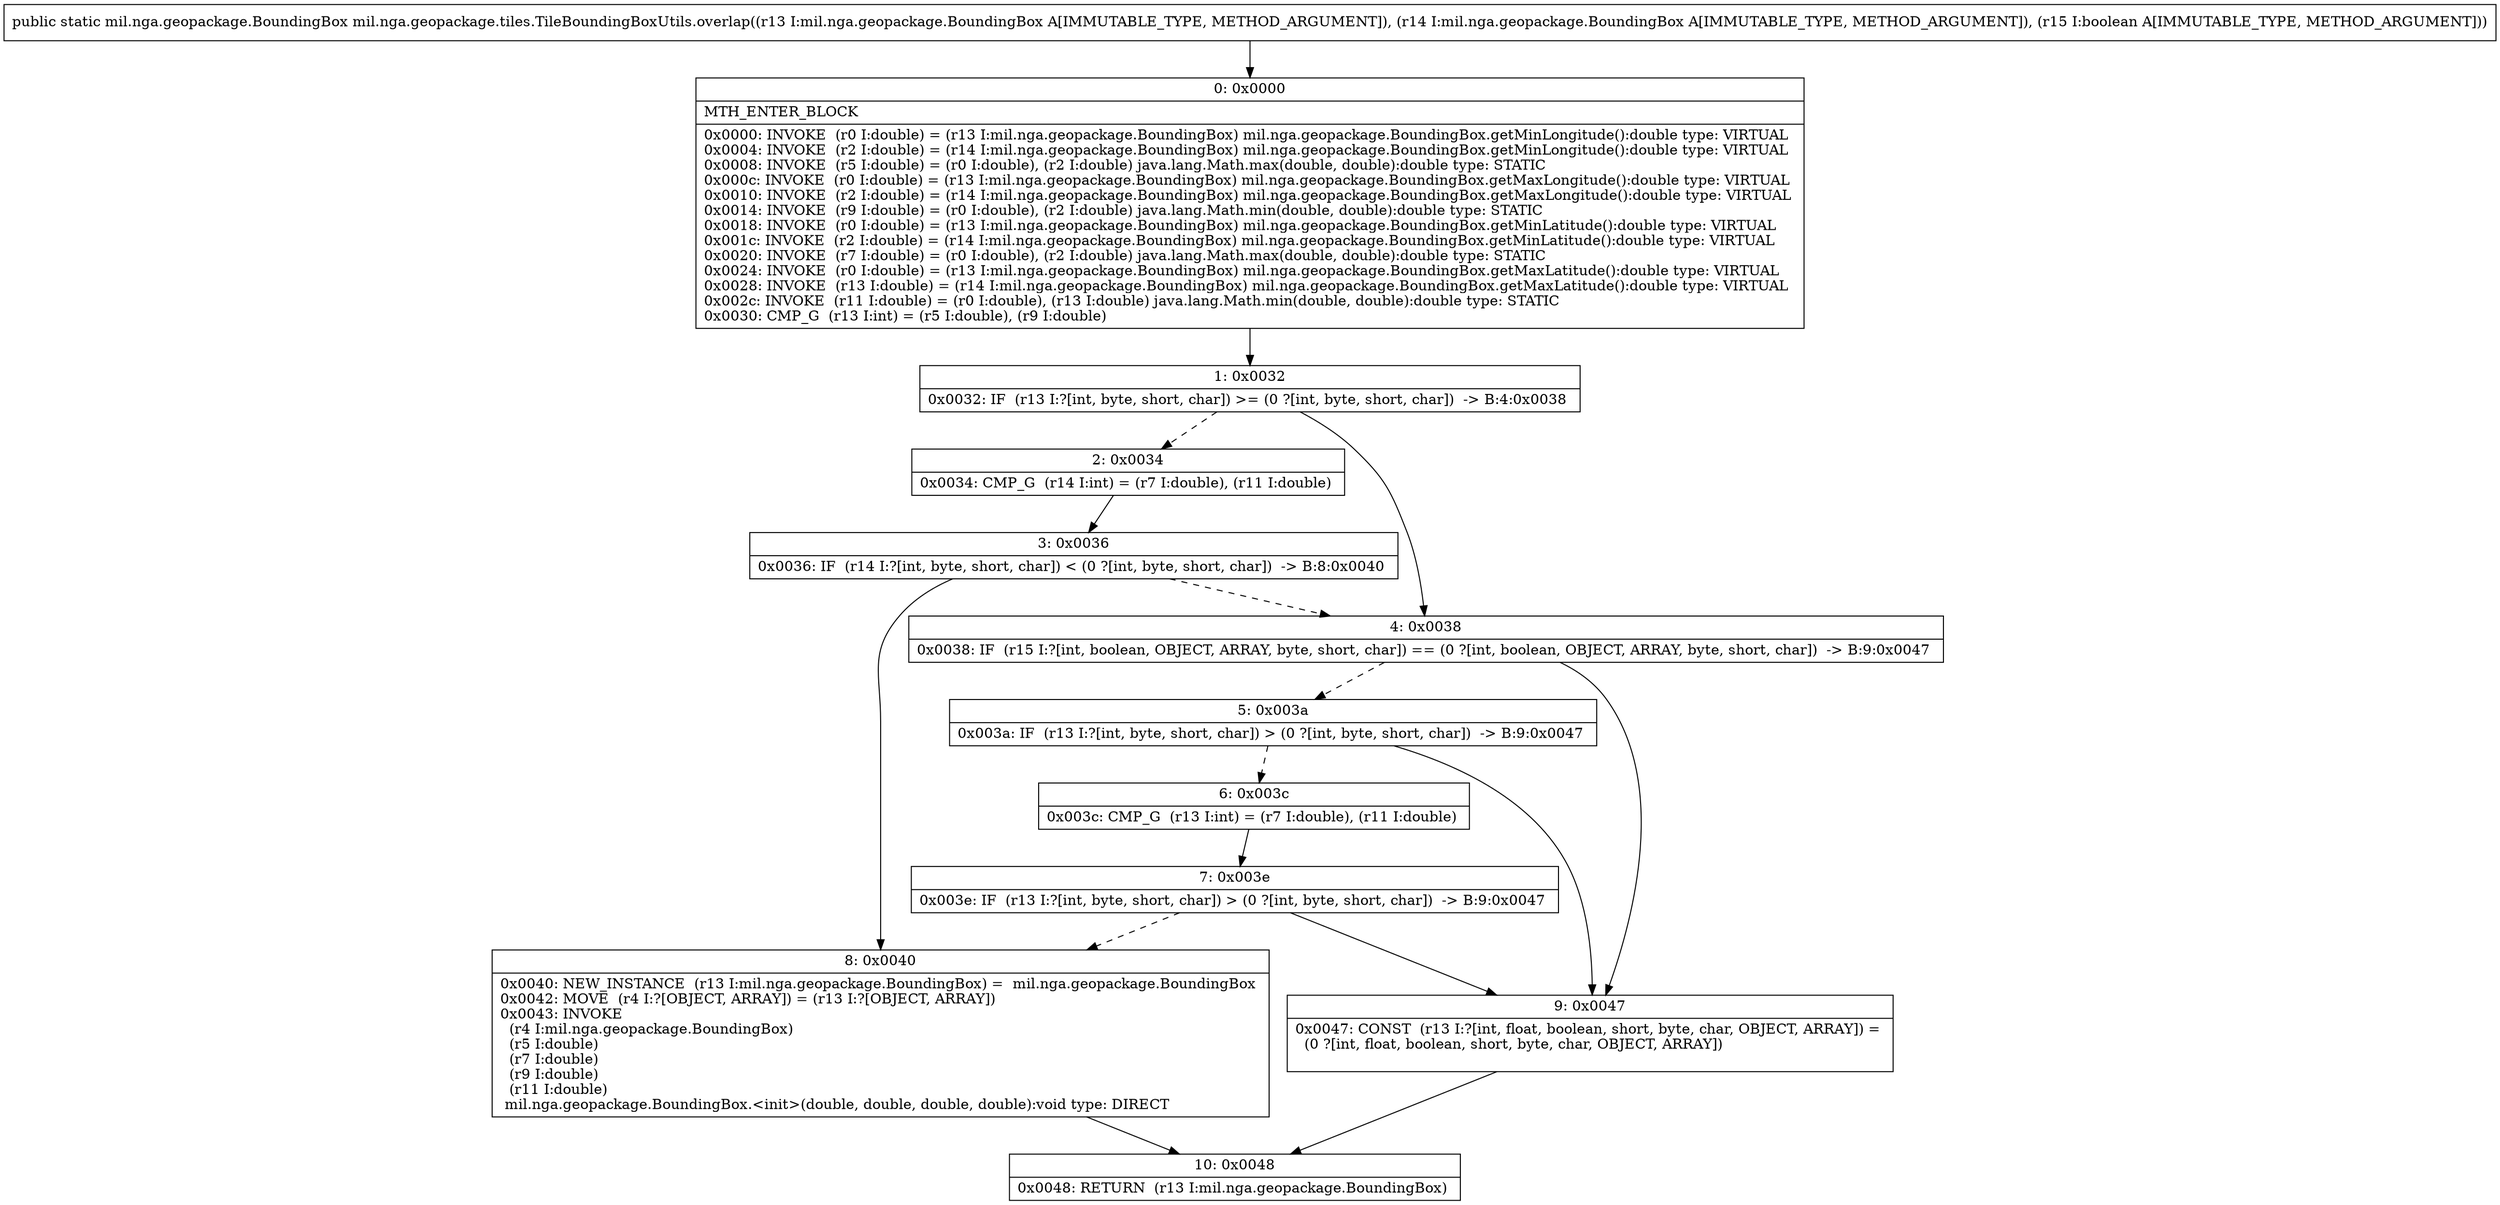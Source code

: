 digraph "CFG formil.nga.geopackage.tiles.TileBoundingBoxUtils.overlap(Lmil\/nga\/geopackage\/BoundingBox;Lmil\/nga\/geopackage\/BoundingBox;Z)Lmil\/nga\/geopackage\/BoundingBox;" {
Node_0 [shape=record,label="{0\:\ 0x0000|MTH_ENTER_BLOCK\l|0x0000: INVOKE  (r0 I:double) = (r13 I:mil.nga.geopackage.BoundingBox) mil.nga.geopackage.BoundingBox.getMinLongitude():double type: VIRTUAL \l0x0004: INVOKE  (r2 I:double) = (r14 I:mil.nga.geopackage.BoundingBox) mil.nga.geopackage.BoundingBox.getMinLongitude():double type: VIRTUAL \l0x0008: INVOKE  (r5 I:double) = (r0 I:double), (r2 I:double) java.lang.Math.max(double, double):double type: STATIC \l0x000c: INVOKE  (r0 I:double) = (r13 I:mil.nga.geopackage.BoundingBox) mil.nga.geopackage.BoundingBox.getMaxLongitude():double type: VIRTUAL \l0x0010: INVOKE  (r2 I:double) = (r14 I:mil.nga.geopackage.BoundingBox) mil.nga.geopackage.BoundingBox.getMaxLongitude():double type: VIRTUAL \l0x0014: INVOKE  (r9 I:double) = (r0 I:double), (r2 I:double) java.lang.Math.min(double, double):double type: STATIC \l0x0018: INVOKE  (r0 I:double) = (r13 I:mil.nga.geopackage.BoundingBox) mil.nga.geopackage.BoundingBox.getMinLatitude():double type: VIRTUAL \l0x001c: INVOKE  (r2 I:double) = (r14 I:mil.nga.geopackage.BoundingBox) mil.nga.geopackage.BoundingBox.getMinLatitude():double type: VIRTUAL \l0x0020: INVOKE  (r7 I:double) = (r0 I:double), (r2 I:double) java.lang.Math.max(double, double):double type: STATIC \l0x0024: INVOKE  (r0 I:double) = (r13 I:mil.nga.geopackage.BoundingBox) mil.nga.geopackage.BoundingBox.getMaxLatitude():double type: VIRTUAL \l0x0028: INVOKE  (r13 I:double) = (r14 I:mil.nga.geopackage.BoundingBox) mil.nga.geopackage.BoundingBox.getMaxLatitude():double type: VIRTUAL \l0x002c: INVOKE  (r11 I:double) = (r0 I:double), (r13 I:double) java.lang.Math.min(double, double):double type: STATIC \l0x0030: CMP_G  (r13 I:int) = (r5 I:double), (r9 I:double) \l}"];
Node_1 [shape=record,label="{1\:\ 0x0032|0x0032: IF  (r13 I:?[int, byte, short, char]) \>= (0 ?[int, byte, short, char])  \-\> B:4:0x0038 \l}"];
Node_2 [shape=record,label="{2\:\ 0x0034|0x0034: CMP_G  (r14 I:int) = (r7 I:double), (r11 I:double) \l}"];
Node_3 [shape=record,label="{3\:\ 0x0036|0x0036: IF  (r14 I:?[int, byte, short, char]) \< (0 ?[int, byte, short, char])  \-\> B:8:0x0040 \l}"];
Node_4 [shape=record,label="{4\:\ 0x0038|0x0038: IF  (r15 I:?[int, boolean, OBJECT, ARRAY, byte, short, char]) == (0 ?[int, boolean, OBJECT, ARRAY, byte, short, char])  \-\> B:9:0x0047 \l}"];
Node_5 [shape=record,label="{5\:\ 0x003a|0x003a: IF  (r13 I:?[int, byte, short, char]) \> (0 ?[int, byte, short, char])  \-\> B:9:0x0047 \l}"];
Node_6 [shape=record,label="{6\:\ 0x003c|0x003c: CMP_G  (r13 I:int) = (r7 I:double), (r11 I:double) \l}"];
Node_7 [shape=record,label="{7\:\ 0x003e|0x003e: IF  (r13 I:?[int, byte, short, char]) \> (0 ?[int, byte, short, char])  \-\> B:9:0x0047 \l}"];
Node_8 [shape=record,label="{8\:\ 0x0040|0x0040: NEW_INSTANCE  (r13 I:mil.nga.geopackage.BoundingBox) =  mil.nga.geopackage.BoundingBox \l0x0042: MOVE  (r4 I:?[OBJECT, ARRAY]) = (r13 I:?[OBJECT, ARRAY]) \l0x0043: INVOKE  \l  (r4 I:mil.nga.geopackage.BoundingBox)\l  (r5 I:double)\l  (r7 I:double)\l  (r9 I:double)\l  (r11 I:double)\l mil.nga.geopackage.BoundingBox.\<init\>(double, double, double, double):void type: DIRECT \l}"];
Node_9 [shape=record,label="{9\:\ 0x0047|0x0047: CONST  (r13 I:?[int, float, boolean, short, byte, char, OBJECT, ARRAY]) = \l  (0 ?[int, float, boolean, short, byte, char, OBJECT, ARRAY])\l \l}"];
Node_10 [shape=record,label="{10\:\ 0x0048|0x0048: RETURN  (r13 I:mil.nga.geopackage.BoundingBox) \l}"];
MethodNode[shape=record,label="{public static mil.nga.geopackage.BoundingBox mil.nga.geopackage.tiles.TileBoundingBoxUtils.overlap((r13 I:mil.nga.geopackage.BoundingBox A[IMMUTABLE_TYPE, METHOD_ARGUMENT]), (r14 I:mil.nga.geopackage.BoundingBox A[IMMUTABLE_TYPE, METHOD_ARGUMENT]), (r15 I:boolean A[IMMUTABLE_TYPE, METHOD_ARGUMENT])) }"];
MethodNode -> Node_0;
Node_0 -> Node_1;
Node_1 -> Node_2[style=dashed];
Node_1 -> Node_4;
Node_2 -> Node_3;
Node_3 -> Node_4[style=dashed];
Node_3 -> Node_8;
Node_4 -> Node_5[style=dashed];
Node_4 -> Node_9;
Node_5 -> Node_6[style=dashed];
Node_5 -> Node_9;
Node_6 -> Node_7;
Node_7 -> Node_8[style=dashed];
Node_7 -> Node_9;
Node_8 -> Node_10;
Node_9 -> Node_10;
}

